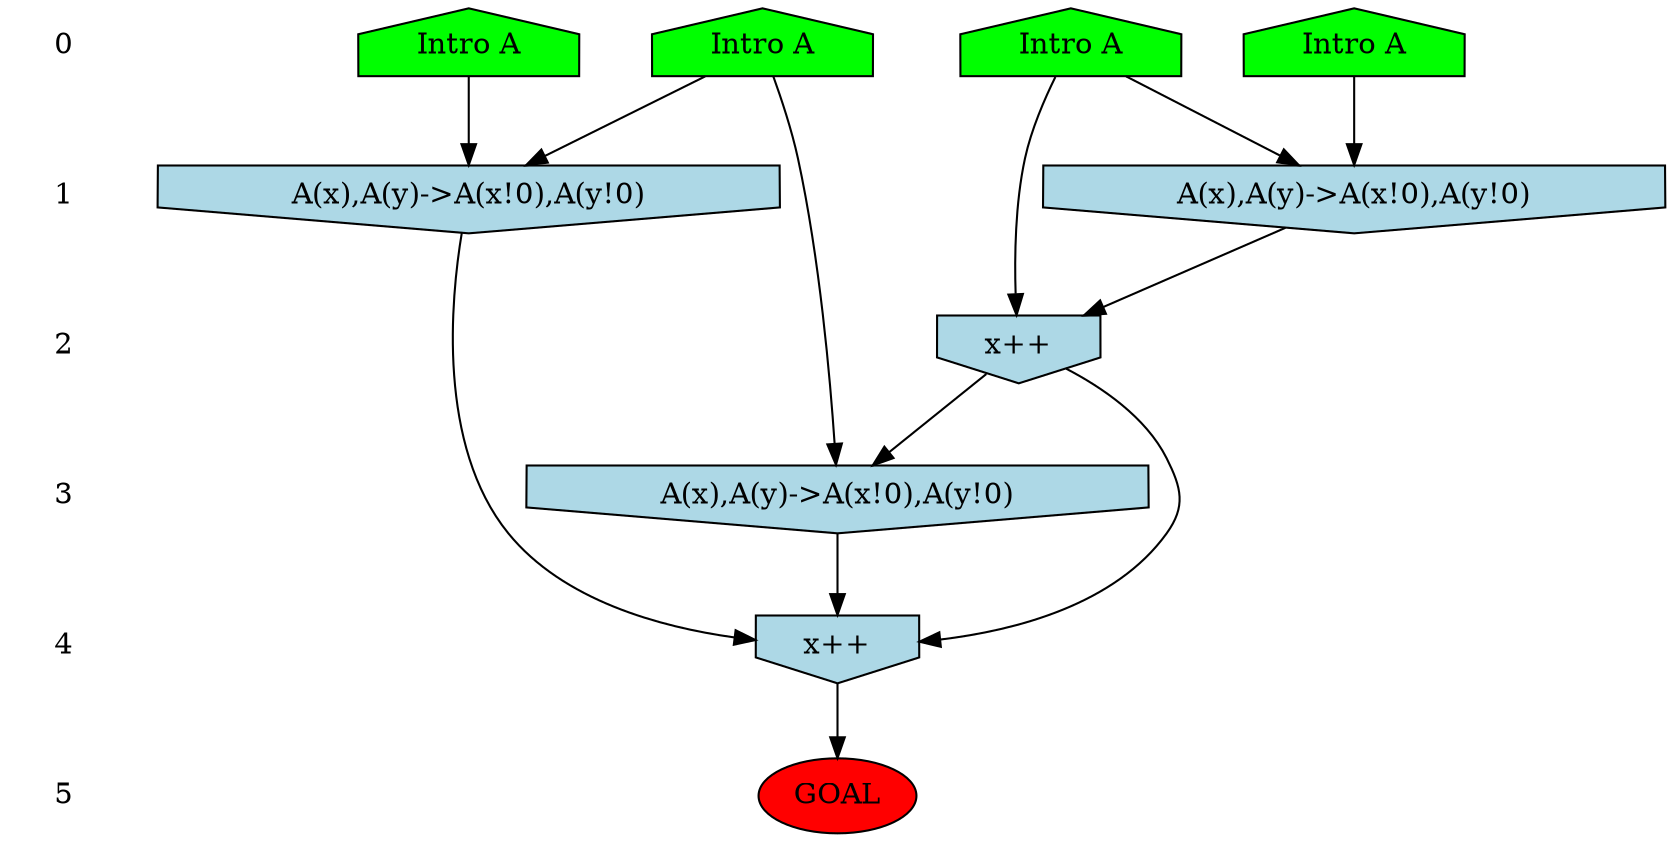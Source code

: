 /* Compression of 6 causal flows obtained in average at 9.513103E-01 t.u */
/* Compressed causal flows were: [93;137;193;216;230;303] */
digraph G{
 ranksep=.5 ; 
{ rank = same ; "0" [shape=plaintext] ; node_1 [label ="Intro A", shape=house, style=filled, fillcolor=green] ;
node_2 [label ="Intro A", shape=house, style=filled, fillcolor=green] ;
node_3 [label ="Intro A", shape=house, style=filled, fillcolor=green] ;
node_4 [label ="Intro A", shape=house, style=filled, fillcolor=green] ;
}
{ rank = same ; "1" [shape=plaintext] ; node_5 [label="A(x),A(y)->A(x!0),A(y!0)", shape=invhouse, style=filled, fillcolor = lightblue] ;
node_7 [label="A(x),A(y)->A(x!0),A(y!0)", shape=invhouse, style=filled, fillcolor = lightblue] ;
}
{ rank = same ; "2" [shape=plaintext] ; node_6 [label="x++", shape=invhouse, style=filled, fillcolor = lightblue] ;
}
{ rank = same ; "3" [shape=plaintext] ; node_8 [label="A(x),A(y)->A(x!0),A(y!0)", shape=invhouse, style=filled, fillcolor = lightblue] ;
}
{ rank = same ; "4" [shape=plaintext] ; node_9 [label="x++", shape=invhouse, style=filled, fillcolor = lightblue] ;
}
{ rank = same ; "5" [shape=plaintext] ; node_10 [label ="GOAL", style=filled, fillcolor=red] ;
}
"0" -> "1" [style="invis"]; 
"1" -> "2" [style="invis"]; 
"2" -> "3" [style="invis"]; 
"3" -> "4" [style="invis"]; 
"4" -> "5" [style="invis"]; 
node_1 -> node_5
node_4 -> node_5
node_1 -> node_6
node_5 -> node_6
node_2 -> node_7
node_3 -> node_7
node_3 -> node_8
node_6 -> node_8
node_6 -> node_9
node_7 -> node_9
node_8 -> node_9
node_9 -> node_10
}
/*
 Dot generation time: 0.000000
*/